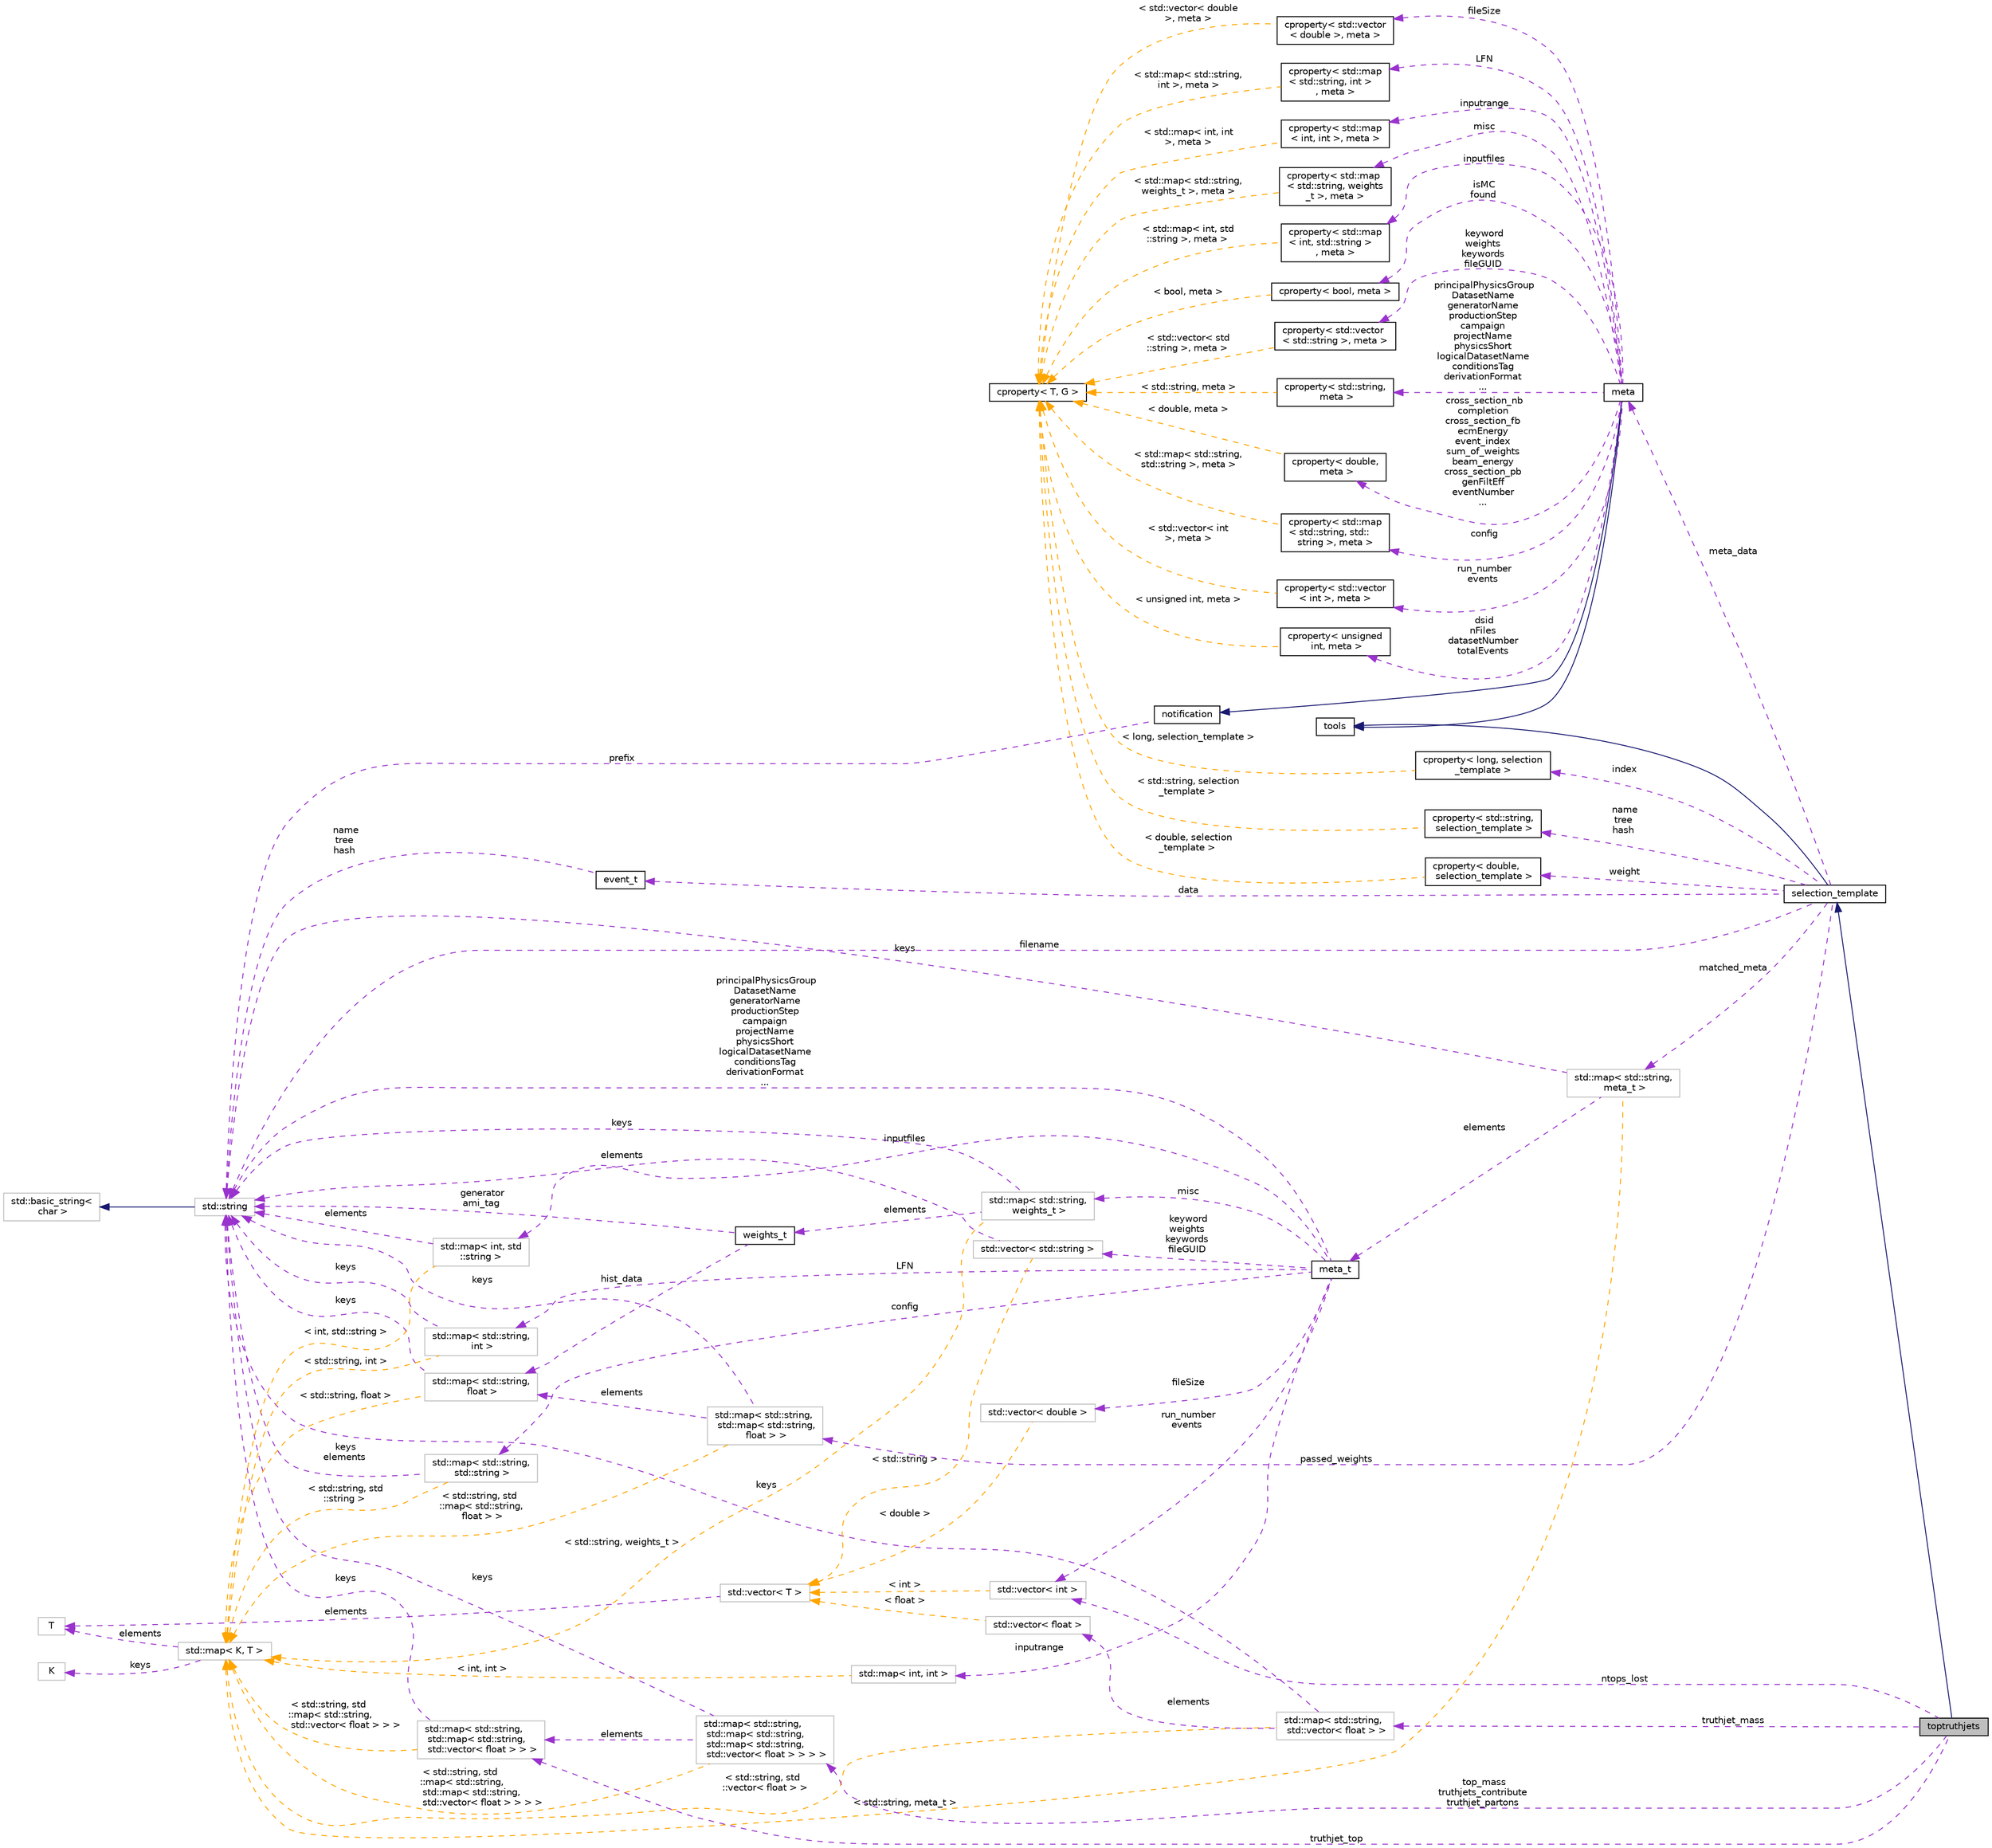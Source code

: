 digraph "toptruthjets"
{
 // INTERACTIVE_SVG=YES
 // LATEX_PDF_SIZE
  edge [fontname="Helvetica",fontsize="10",labelfontname="Helvetica",labelfontsize="10"];
  node [fontname="Helvetica",fontsize="10",shape=record];
  rankdir="LR";
  Node1 [label="toptruthjets",height=0.2,width=0.4,color="black", fillcolor="grey75", style="filled", fontcolor="black",tooltip=" "];
  Node2 -> Node1 [dir="back",color="midnightblue",fontsize="10",style="solid",fontname="Helvetica"];
  Node2 [label="selection_template",height=0.2,width=0.4,color="black", fillcolor="white", style="filled",URL="$classselection__template.html",tooltip=" "];
  Node3 -> Node2 [dir="back",color="midnightblue",fontsize="10",style="solid",fontname="Helvetica"];
  Node3 [label="tools",height=0.2,width=0.4,color="black", fillcolor="white", style="filled",URL="$classtools.html",tooltip="Provides a wide range of utility functions used throughout the framework."];
  Node4 -> Node2 [dir="back",color="darkorchid3",fontsize="10",style="dashed",label=" data" ,fontname="Helvetica"];
  Node4 [label="event_t",height=0.2,width=0.4,color="black", fillcolor="white", style="filled",URL="$structevent__t.html",tooltip=" "];
  Node5 -> Node4 [dir="back",color="darkorchid3",fontsize="10",style="dashed",label=" name\ntree\nhash" ,fontname="Helvetica"];
  Node5 [label="std::string",height=0.2,width=0.4,color="grey75", fillcolor="white", style="filled",tooltip="STL class."];
  Node6 -> Node5 [dir="back",color="midnightblue",fontsize="10",style="solid",fontname="Helvetica"];
  Node6 [label="std::basic_string\<\l char \>",height=0.2,width=0.4,color="grey75", fillcolor="white", style="filled",tooltip="STL class."];
  Node7 -> Node2 [dir="back",color="darkorchid3",fontsize="10",style="dashed",label=" meta_data" ,fontname="Helvetica"];
  Node7 [label="meta",height=0.2,width=0.4,color="black", fillcolor="white", style="filled",URL="$classmeta.html",tooltip="Provides properties and methods for metadata management."];
  Node3 -> Node7 [dir="back",color="midnightblue",fontsize="10",style="solid",fontname="Helvetica"];
  Node8 -> Node7 [dir="back",color="midnightblue",fontsize="10",style="solid",fontname="Helvetica"];
  Node8 [label="notification",height=0.2,width=0.4,color="black", fillcolor="white", style="filled",URL="$classnotification.html",tooltip="Provides logging and messaging functionality with various severity levels."];
  Node5 -> Node8 [dir="back",color="darkorchid3",fontsize="10",style="dashed",label=" prefix" ,fontname="Helvetica"];
  Node9 -> Node7 [dir="back",color="darkorchid3",fontsize="10",style="dashed",label=" config" ,fontname="Helvetica"];
  Node9 [label="cproperty\< std::map\l\< std::string, std::\lstring \>, meta \>",height=0.2,width=0.4,color="black", fillcolor="white", style="filled",URL="$classcproperty.html",tooltip=" "];
  Node10 -> Node9 [dir="back",color="orange",fontsize="10",style="dashed",label=" \< std::map\< std::string,\l std::string \>, meta \>" ,fontname="Helvetica"];
  Node10 [label="cproperty\< T, G \>",height=0.2,width=0.4,color="black", fillcolor="white", style="filled",URL="$classcproperty.html",tooltip=" "];
  Node11 -> Node7 [dir="back",color="darkorchid3",fontsize="10",style="dashed",label=" run_number\nevents" ,fontname="Helvetica"];
  Node11 [label="cproperty\< std::vector\l\< int \>, meta \>",height=0.2,width=0.4,color="black", fillcolor="white", style="filled",URL="$classcproperty.html",tooltip=" "];
  Node10 -> Node11 [dir="back",color="orange",fontsize="10",style="dashed",label=" \< std::vector\< int\l \>, meta \>" ,fontname="Helvetica"];
  Node12 -> Node7 [dir="back",color="darkorchid3",fontsize="10",style="dashed",label=" dsid\nnFiles\ndatasetNumber\ntotalEvents" ,fontname="Helvetica"];
  Node12 [label="cproperty\< unsigned\l int, meta \>",height=0.2,width=0.4,color="black", fillcolor="white", style="filled",URL="$classcproperty.html",tooltip=" "];
  Node10 -> Node12 [dir="back",color="orange",fontsize="10",style="dashed",label=" \< unsigned int, meta \>" ,fontname="Helvetica"];
  Node13 -> Node7 [dir="back",color="darkorchid3",fontsize="10",style="dashed",label=" fileSize" ,fontname="Helvetica"];
  Node13 [label="cproperty\< std::vector\l\< double \>, meta \>",height=0.2,width=0.4,color="black", fillcolor="white", style="filled",URL="$classcproperty.html",tooltip=" "];
  Node10 -> Node13 [dir="back",color="orange",fontsize="10",style="dashed",label=" \< std::vector\< double\l \>, meta \>" ,fontname="Helvetica"];
  Node14 -> Node7 [dir="back",color="darkorchid3",fontsize="10",style="dashed",label=" LFN" ,fontname="Helvetica"];
  Node14 [label="cproperty\< std::map\l\< std::string, int \>\l, meta \>",height=0.2,width=0.4,color="black", fillcolor="white", style="filled",URL="$classcproperty.html",tooltip=" "];
  Node10 -> Node14 [dir="back",color="orange",fontsize="10",style="dashed",label=" \< std::map\< std::string,\l int \>, meta \>" ,fontname="Helvetica"];
  Node15 -> Node7 [dir="back",color="darkorchid3",fontsize="10",style="dashed",label=" inputrange" ,fontname="Helvetica"];
  Node15 [label="cproperty\< std::map\l\< int, int \>, meta \>",height=0.2,width=0.4,color="black", fillcolor="white", style="filled",URL="$classcproperty.html",tooltip=" "];
  Node10 -> Node15 [dir="back",color="orange",fontsize="10",style="dashed",label=" \< std::map\< int, int\l \>, meta \>" ,fontname="Helvetica"];
  Node16 -> Node7 [dir="back",color="darkorchid3",fontsize="10",style="dashed",label=" keyword\nweights\nkeywords\nfileGUID" ,fontname="Helvetica"];
  Node16 [label="cproperty\< std::vector\l\< std::string \>, meta \>",height=0.2,width=0.4,color="black", fillcolor="white", style="filled",URL="$classcproperty.html",tooltip=" "];
  Node10 -> Node16 [dir="back",color="orange",fontsize="10",style="dashed",label=" \< std::vector\< std\l::string \>, meta \>" ,fontname="Helvetica"];
  Node17 -> Node7 [dir="back",color="darkorchid3",fontsize="10",style="dashed",label=" principalPhysicsGroup\nDatasetName\ngeneratorName\nproductionStep\ncampaign\nprojectName\nphysicsShort\nlogicalDatasetName\nconditionsTag\nderivationFormat\n..." ,fontname="Helvetica"];
  Node17 [label="cproperty\< std::string,\l meta \>",height=0.2,width=0.4,color="black", fillcolor="white", style="filled",URL="$classcproperty.html",tooltip=" "];
  Node10 -> Node17 [dir="back",color="orange",fontsize="10",style="dashed",label=" \< std::string, meta \>" ,fontname="Helvetica"];
  Node18 -> Node7 [dir="back",color="darkorchid3",fontsize="10",style="dashed",label=" cross_section_nb\ncompletion\ncross_section_fb\necmEnergy\nevent_index\nsum_of_weights\nbeam_energy\ncross_section_pb\ngenFiltEff\neventNumber\n..." ,fontname="Helvetica"];
  Node18 [label="cproperty\< double,\l meta \>",height=0.2,width=0.4,color="black", fillcolor="white", style="filled",URL="$classcproperty.html",tooltip=" "];
  Node10 -> Node18 [dir="back",color="orange",fontsize="10",style="dashed",label=" \< double, meta \>" ,fontname="Helvetica"];
  Node19 -> Node7 [dir="back",color="darkorchid3",fontsize="10",style="dashed",label=" misc" ,fontname="Helvetica"];
  Node19 [label="cproperty\< std::map\l\< std::string, weights\l_t \>, meta \>",height=0.2,width=0.4,color="black", fillcolor="white", style="filled",URL="$classcproperty.html",tooltip=" "];
  Node10 -> Node19 [dir="back",color="orange",fontsize="10",style="dashed",label=" \< std::map\< std::string,\l weights_t \>, meta \>" ,fontname="Helvetica"];
  Node20 -> Node7 [dir="back",color="darkorchid3",fontsize="10",style="dashed",label=" inputfiles" ,fontname="Helvetica"];
  Node20 [label="cproperty\< std::map\l\< int, std::string \>\l, meta \>",height=0.2,width=0.4,color="black", fillcolor="white", style="filled",URL="$classcproperty.html",tooltip=" "];
  Node10 -> Node20 [dir="back",color="orange",fontsize="10",style="dashed",label=" \< std::map\< int, std\l::string \>, meta \>" ,fontname="Helvetica"];
  Node21 -> Node7 [dir="back",color="darkorchid3",fontsize="10",style="dashed",label=" isMC\nfound" ,fontname="Helvetica"];
  Node21 [label="cproperty\< bool, meta \>",height=0.2,width=0.4,color="black", fillcolor="white", style="filled",URL="$classcproperty.html",tooltip=" "];
  Node10 -> Node21 [dir="back",color="orange",fontsize="10",style="dashed",label=" \< bool, meta \>" ,fontname="Helvetica"];
  Node5 -> Node2 [dir="back",color="darkorchid3",fontsize="10",style="dashed",label=" filename" ,fontname="Helvetica"];
  Node22 -> Node2 [dir="back",color="darkorchid3",fontsize="10",style="dashed",label=" matched_meta" ,fontname="Helvetica"];
  Node22 [label="std::map\< std::string,\l meta_t \>",height=0.2,width=0.4,color="grey75", fillcolor="white", style="filled",tooltip=" "];
  Node5 -> Node22 [dir="back",color="darkorchid3",fontsize="10",style="dashed",label=" keys" ,fontname="Helvetica"];
  Node23 -> Node22 [dir="back",color="darkorchid3",fontsize="10",style="dashed",label=" elements" ,fontname="Helvetica"];
  Node23 [label="meta_t",height=0.2,width=0.4,color="black", fillcolor="white", style="filled",URL="$structmeta__t.html",tooltip="Main structure for storing metadata about physics datasets."];
  Node24 -> Node23 [dir="back",color="darkorchid3",fontsize="10",style="dashed",label=" LFN" ,fontname="Helvetica"];
  Node24 [label="std::map\< std::string,\l int \>",height=0.2,width=0.4,color="grey75", fillcolor="white", style="filled",tooltip=" "];
  Node5 -> Node24 [dir="back",color="darkorchid3",fontsize="10",style="dashed",label=" keys" ,fontname="Helvetica"];
  Node25 -> Node24 [dir="back",color="orange",fontsize="10",style="dashed",label=" \< std::string, int \>" ,fontname="Helvetica"];
  Node25 [label="std::map\< K, T \>",height=0.2,width=0.4,color="grey75", fillcolor="white", style="filled",tooltip="STL class."];
  Node26 -> Node25 [dir="back",color="darkorchid3",fontsize="10",style="dashed",label=" keys" ,fontname="Helvetica"];
  Node26 [label="K",height=0.2,width=0.4,color="grey75", fillcolor="white", style="filled",tooltip=" "];
  Node27 -> Node25 [dir="back",color="darkorchid3",fontsize="10",style="dashed",label=" elements" ,fontname="Helvetica"];
  Node27 [label="T",height=0.2,width=0.4,color="grey75", fillcolor="white", style="filled",tooltip=" "];
  Node28 -> Node23 [dir="back",color="darkorchid3",fontsize="10",style="dashed",label=" misc" ,fontname="Helvetica"];
  Node28 [label="std::map\< std::string,\l weights_t \>",height=0.2,width=0.4,color="grey75", fillcolor="white", style="filled",tooltip=" "];
  Node29 -> Node28 [dir="back",color="darkorchid3",fontsize="10",style="dashed",label=" elements" ,fontname="Helvetica"];
  Node29 [label="weights_t",height=0.2,width=0.4,color="black", fillcolor="white", style="filled",URL="$structweights__t.html",tooltip="Structure to hold weight-related information for events."];
  Node30 -> Node29 [dir="back",color="darkorchid3",fontsize="10",style="dashed",label=" hist_data" ,fontname="Helvetica"];
  Node30 [label="std::map\< std::string,\l float \>",height=0.2,width=0.4,color="grey75", fillcolor="white", style="filled",tooltip=" "];
  Node5 -> Node30 [dir="back",color="darkorchid3",fontsize="10",style="dashed",label=" keys" ,fontname="Helvetica"];
  Node25 -> Node30 [dir="back",color="orange",fontsize="10",style="dashed",label=" \< std::string, float \>" ,fontname="Helvetica"];
  Node5 -> Node29 [dir="back",color="darkorchid3",fontsize="10",style="dashed",label=" generator\nami_tag" ,fontname="Helvetica"];
  Node5 -> Node28 [dir="back",color="darkorchid3",fontsize="10",style="dashed",label=" keys" ,fontname="Helvetica"];
  Node25 -> Node28 [dir="back",color="orange",fontsize="10",style="dashed",label=" \< std::string, weights_t \>" ,fontname="Helvetica"];
  Node31 -> Node23 [dir="back",color="darkorchid3",fontsize="10",style="dashed",label=" inputrange" ,fontname="Helvetica"];
  Node31 [label="std::map\< int, int \>",height=0.2,width=0.4,color="grey75", fillcolor="white", style="filled",tooltip=" "];
  Node25 -> Node31 [dir="back",color="orange",fontsize="10",style="dashed",label=" \< int, int \>" ,fontname="Helvetica"];
  Node32 -> Node23 [dir="back",color="darkorchid3",fontsize="10",style="dashed",label=" config" ,fontname="Helvetica"];
  Node32 [label="std::map\< std::string,\l std::string \>",height=0.2,width=0.4,color="grey75", fillcolor="white", style="filled",tooltip=" "];
  Node5 -> Node32 [dir="back",color="darkorchid3",fontsize="10",style="dashed",label=" keys\nelements" ,fontname="Helvetica"];
  Node25 -> Node32 [dir="back",color="orange",fontsize="10",style="dashed",label=" \< std::string, std\l::string \>" ,fontname="Helvetica"];
  Node5 -> Node23 [dir="back",color="darkorchid3",fontsize="10",style="dashed",label=" principalPhysicsGroup\nDatasetName\ngeneratorName\nproductionStep\ncampaign\nprojectName\nphysicsShort\nlogicalDatasetName\nconditionsTag\nderivationFormat\n..." ,fontname="Helvetica"];
  Node33 -> Node23 [dir="back",color="darkorchid3",fontsize="10",style="dashed",label=" run_number\nevents" ,fontname="Helvetica"];
  Node33 [label="std::vector\< int \>",height=0.2,width=0.4,color="grey75", fillcolor="white", style="filled",tooltip=" "];
  Node34 -> Node33 [dir="back",color="orange",fontsize="10",style="dashed",label=" \< int \>" ,fontname="Helvetica"];
  Node34 [label="std::vector\< T \>",height=0.2,width=0.4,color="grey75", fillcolor="white", style="filled",tooltip="STL class."];
  Node27 -> Node34 [dir="back",color="darkorchid3",fontsize="10",style="dashed",label=" elements" ,fontname="Helvetica"];
  Node35 -> Node23 [dir="back",color="darkorchid3",fontsize="10",style="dashed",label=" inputfiles" ,fontname="Helvetica"];
  Node35 [label="std::map\< int, std\l::string \>",height=0.2,width=0.4,color="grey75", fillcolor="white", style="filled",tooltip=" "];
  Node5 -> Node35 [dir="back",color="darkorchid3",fontsize="10",style="dashed",label=" elements" ,fontname="Helvetica"];
  Node25 -> Node35 [dir="back",color="orange",fontsize="10",style="dashed",label=" \< int, std::string \>" ,fontname="Helvetica"];
  Node36 -> Node23 [dir="back",color="darkorchid3",fontsize="10",style="dashed",label=" keyword\nweights\nkeywords\nfileGUID" ,fontname="Helvetica"];
  Node36 [label="std::vector\< std::string \>",height=0.2,width=0.4,color="grey75", fillcolor="white", style="filled",tooltip=" "];
  Node5 -> Node36 [dir="back",color="darkorchid3",fontsize="10",style="dashed",label=" elements" ,fontname="Helvetica"];
  Node34 -> Node36 [dir="back",color="orange",fontsize="10",style="dashed",label=" \< std::string \>" ,fontname="Helvetica"];
  Node37 -> Node23 [dir="back",color="darkorchid3",fontsize="10",style="dashed",label=" fileSize" ,fontname="Helvetica"];
  Node37 [label="std::vector\< double \>",height=0.2,width=0.4,color="grey75", fillcolor="white", style="filled",tooltip=" "];
  Node34 -> Node37 [dir="back",color="orange",fontsize="10",style="dashed",label=" \< double \>" ,fontname="Helvetica"];
  Node25 -> Node22 [dir="back",color="orange",fontsize="10",style="dashed",label=" \< std::string, meta_t \>" ,fontname="Helvetica"];
  Node38 -> Node2 [dir="back",color="darkorchid3",fontsize="10",style="dashed",label=" passed_weights" ,fontname="Helvetica"];
  Node38 [label="std::map\< std::string,\l std::map\< std::string,\l float \> \>",height=0.2,width=0.4,color="grey75", fillcolor="white", style="filled",tooltip=" "];
  Node30 -> Node38 [dir="back",color="darkorchid3",fontsize="10",style="dashed",label=" elements" ,fontname="Helvetica"];
  Node5 -> Node38 [dir="back",color="darkorchid3",fontsize="10",style="dashed",label=" keys" ,fontname="Helvetica"];
  Node25 -> Node38 [dir="back",color="orange",fontsize="10",style="dashed",label=" \< std::string, std\l::map\< std::string,\l float \> \>" ,fontname="Helvetica"];
  Node39 -> Node2 [dir="back",color="darkorchid3",fontsize="10",style="dashed",label=" index" ,fontname="Helvetica"];
  Node39 [label="cproperty\< long, selection\l_template \>",height=0.2,width=0.4,color="black", fillcolor="white", style="filled",URL="$classcproperty.html",tooltip=" "];
  Node10 -> Node39 [dir="back",color="orange",fontsize="10",style="dashed",label=" \< long, selection_template \>" ,fontname="Helvetica"];
  Node40 -> Node2 [dir="back",color="darkorchid3",fontsize="10",style="dashed",label=" name\ntree\nhash" ,fontname="Helvetica"];
  Node40 [label="cproperty\< std::string,\l selection_template \>",height=0.2,width=0.4,color="black", fillcolor="white", style="filled",URL="$classcproperty.html",tooltip=" "];
  Node10 -> Node40 [dir="back",color="orange",fontsize="10",style="dashed",label=" \< std::string, selection\l_template \>" ,fontname="Helvetica"];
  Node41 -> Node2 [dir="back",color="darkorchid3",fontsize="10",style="dashed",label=" weight" ,fontname="Helvetica"];
  Node41 [label="cproperty\< double,\l selection_template \>",height=0.2,width=0.4,color="black", fillcolor="white", style="filled",URL="$classcproperty.html",tooltip=" "];
  Node10 -> Node41 [dir="back",color="orange",fontsize="10",style="dashed",label=" \< double, selection\l_template \>" ,fontname="Helvetica"];
  Node42 -> Node1 [dir="back",color="darkorchid3",fontsize="10",style="dashed",label=" truthjet_mass" ,fontname="Helvetica"];
  Node42 [label="std::map\< std::string,\l std::vector\< float \> \>",height=0.2,width=0.4,color="grey75", fillcolor="white", style="filled",tooltip=" "];
  Node5 -> Node42 [dir="back",color="darkorchid3",fontsize="10",style="dashed",label=" keys" ,fontname="Helvetica"];
  Node43 -> Node42 [dir="back",color="darkorchid3",fontsize="10",style="dashed",label=" elements" ,fontname="Helvetica"];
  Node43 [label="std::vector\< float \>",height=0.2,width=0.4,color="grey75", fillcolor="white", style="filled",tooltip=" "];
  Node34 -> Node43 [dir="back",color="orange",fontsize="10",style="dashed",label=" \< float \>" ,fontname="Helvetica"];
  Node25 -> Node42 [dir="back",color="orange",fontsize="10",style="dashed",label=" \< std::string, std\l::vector\< float \> \>" ,fontname="Helvetica"];
  Node44 -> Node1 [dir="back",color="darkorchid3",fontsize="10",style="dashed",label=" truthjet_top" ,fontname="Helvetica"];
  Node44 [label="std::map\< std::string,\l std::map\< std::string,\l std::vector\< float \> \> \>",height=0.2,width=0.4,color="grey75", fillcolor="white", style="filled",tooltip=" "];
  Node5 -> Node44 [dir="back",color="darkorchid3",fontsize="10",style="dashed",label=" keys" ,fontname="Helvetica"];
  Node25 -> Node44 [dir="back",color="orange",fontsize="10",style="dashed",label=" \< std::string, std\l::map\< std::string,\l std::vector\< float \> \> \>" ,fontname="Helvetica"];
  Node33 -> Node1 [dir="back",color="darkorchid3",fontsize="10",style="dashed",label=" ntops_lost" ,fontname="Helvetica"];
  Node45 -> Node1 [dir="back",color="darkorchid3",fontsize="10",style="dashed",label=" top_mass\ntruthjets_contribute\ntruthjet_partons" ,fontname="Helvetica"];
  Node45 [label="std::map\< std::string,\l std::map\< std::string,\l std::map\< std::string,\l std::vector\< float \> \> \> \>",height=0.2,width=0.4,color="grey75", fillcolor="white", style="filled",tooltip=" "];
  Node44 -> Node45 [dir="back",color="darkorchid3",fontsize="10",style="dashed",label=" elements" ,fontname="Helvetica"];
  Node5 -> Node45 [dir="back",color="darkorchid3",fontsize="10",style="dashed",label=" keys" ,fontname="Helvetica"];
  Node25 -> Node45 [dir="back",color="orange",fontsize="10",style="dashed",label=" \< std::string, std\l::map\< std::string,\l std::map\< std::string,\l std::vector\< float \> \> \> \>" ,fontname="Helvetica"];
}
